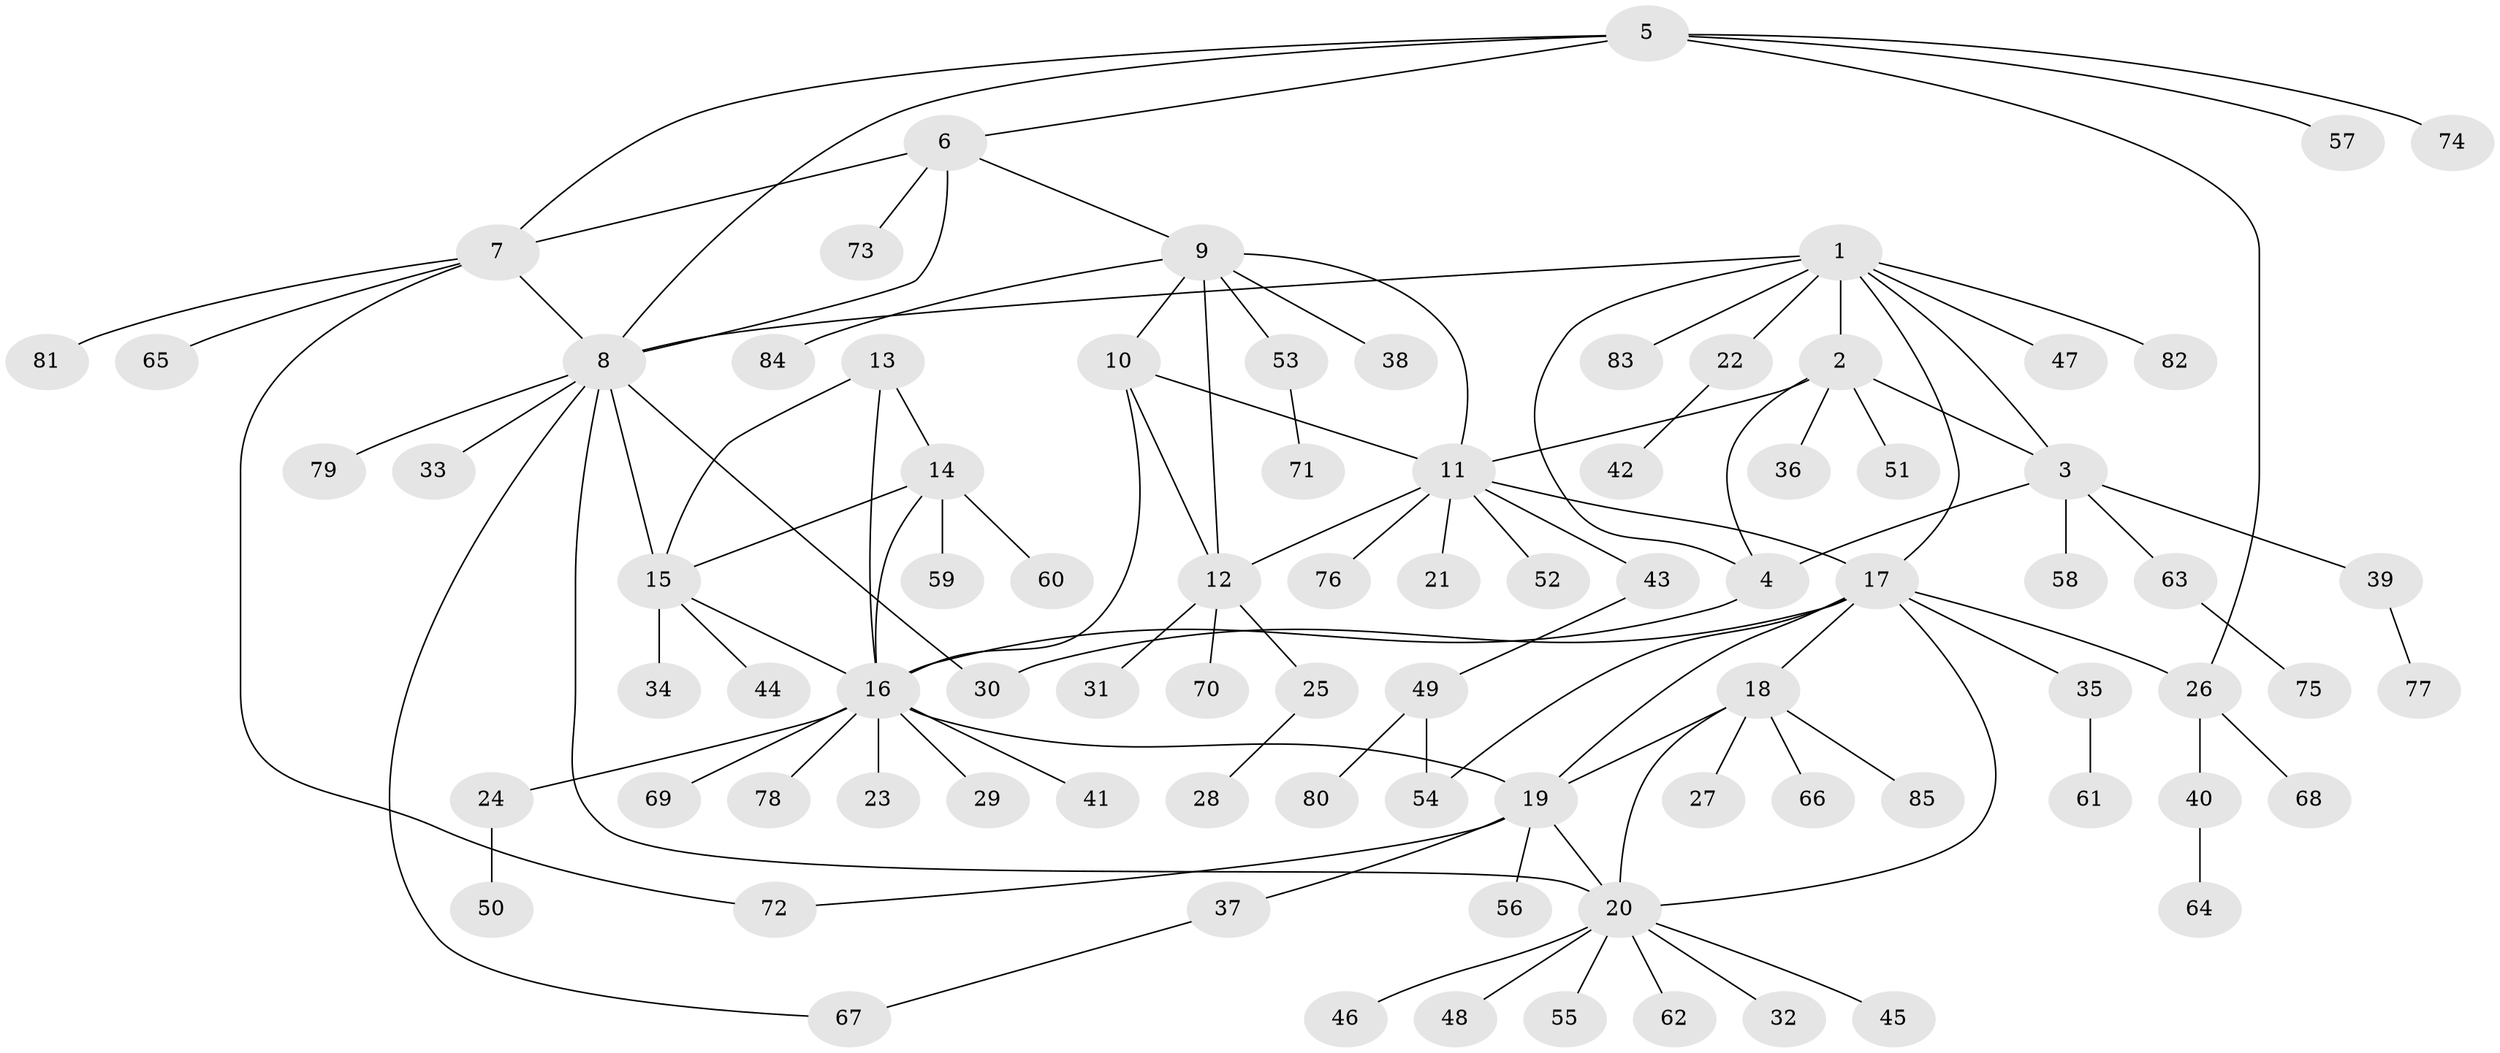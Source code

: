 // coarse degree distribution, {6: 0.14705882352941177, 4: 0.14705882352941177, 5: 0.08823529411764706, 7: 0.029411764705882353, 8: 0.029411764705882353, 3: 0.11764705882352941, 9: 0.029411764705882353, 1: 0.3235294117647059, 2: 0.08823529411764706}
// Generated by graph-tools (version 1.1) at 2025/52/03/04/25 22:52:32]
// undirected, 85 vertices, 110 edges
graph export_dot {
  node [color=gray90,style=filled];
  1;
  2;
  3;
  4;
  5;
  6;
  7;
  8;
  9;
  10;
  11;
  12;
  13;
  14;
  15;
  16;
  17;
  18;
  19;
  20;
  21;
  22;
  23;
  24;
  25;
  26;
  27;
  28;
  29;
  30;
  31;
  32;
  33;
  34;
  35;
  36;
  37;
  38;
  39;
  40;
  41;
  42;
  43;
  44;
  45;
  46;
  47;
  48;
  49;
  50;
  51;
  52;
  53;
  54;
  55;
  56;
  57;
  58;
  59;
  60;
  61;
  62;
  63;
  64;
  65;
  66;
  67;
  68;
  69;
  70;
  71;
  72;
  73;
  74;
  75;
  76;
  77;
  78;
  79;
  80;
  81;
  82;
  83;
  84;
  85;
  1 -- 2;
  1 -- 3;
  1 -- 4;
  1 -- 8;
  1 -- 17;
  1 -- 22;
  1 -- 47;
  1 -- 82;
  1 -- 83;
  2 -- 3;
  2 -- 4;
  2 -- 11;
  2 -- 36;
  2 -- 51;
  3 -- 4;
  3 -- 39;
  3 -- 58;
  3 -- 63;
  4 -- 16;
  5 -- 6;
  5 -- 7;
  5 -- 8;
  5 -- 26;
  5 -- 57;
  5 -- 74;
  6 -- 7;
  6 -- 8;
  6 -- 9;
  6 -- 73;
  7 -- 8;
  7 -- 65;
  7 -- 72;
  7 -- 81;
  8 -- 15;
  8 -- 20;
  8 -- 30;
  8 -- 33;
  8 -- 67;
  8 -- 79;
  9 -- 10;
  9 -- 11;
  9 -- 12;
  9 -- 38;
  9 -- 53;
  9 -- 84;
  10 -- 11;
  10 -- 12;
  10 -- 16;
  11 -- 12;
  11 -- 17;
  11 -- 21;
  11 -- 43;
  11 -- 52;
  11 -- 76;
  12 -- 25;
  12 -- 31;
  12 -- 70;
  13 -- 14;
  13 -- 15;
  13 -- 16;
  14 -- 15;
  14 -- 16;
  14 -- 59;
  14 -- 60;
  15 -- 16;
  15 -- 34;
  15 -- 44;
  16 -- 19;
  16 -- 23;
  16 -- 24;
  16 -- 29;
  16 -- 41;
  16 -- 69;
  16 -- 78;
  17 -- 18;
  17 -- 19;
  17 -- 20;
  17 -- 26;
  17 -- 30;
  17 -- 35;
  17 -- 54;
  18 -- 19;
  18 -- 20;
  18 -- 27;
  18 -- 66;
  18 -- 85;
  19 -- 20;
  19 -- 37;
  19 -- 56;
  19 -- 72;
  20 -- 32;
  20 -- 45;
  20 -- 46;
  20 -- 48;
  20 -- 55;
  20 -- 62;
  22 -- 42;
  24 -- 50;
  25 -- 28;
  26 -- 40;
  26 -- 68;
  35 -- 61;
  37 -- 67;
  39 -- 77;
  40 -- 64;
  43 -- 49;
  49 -- 54;
  49 -- 80;
  53 -- 71;
  63 -- 75;
}
